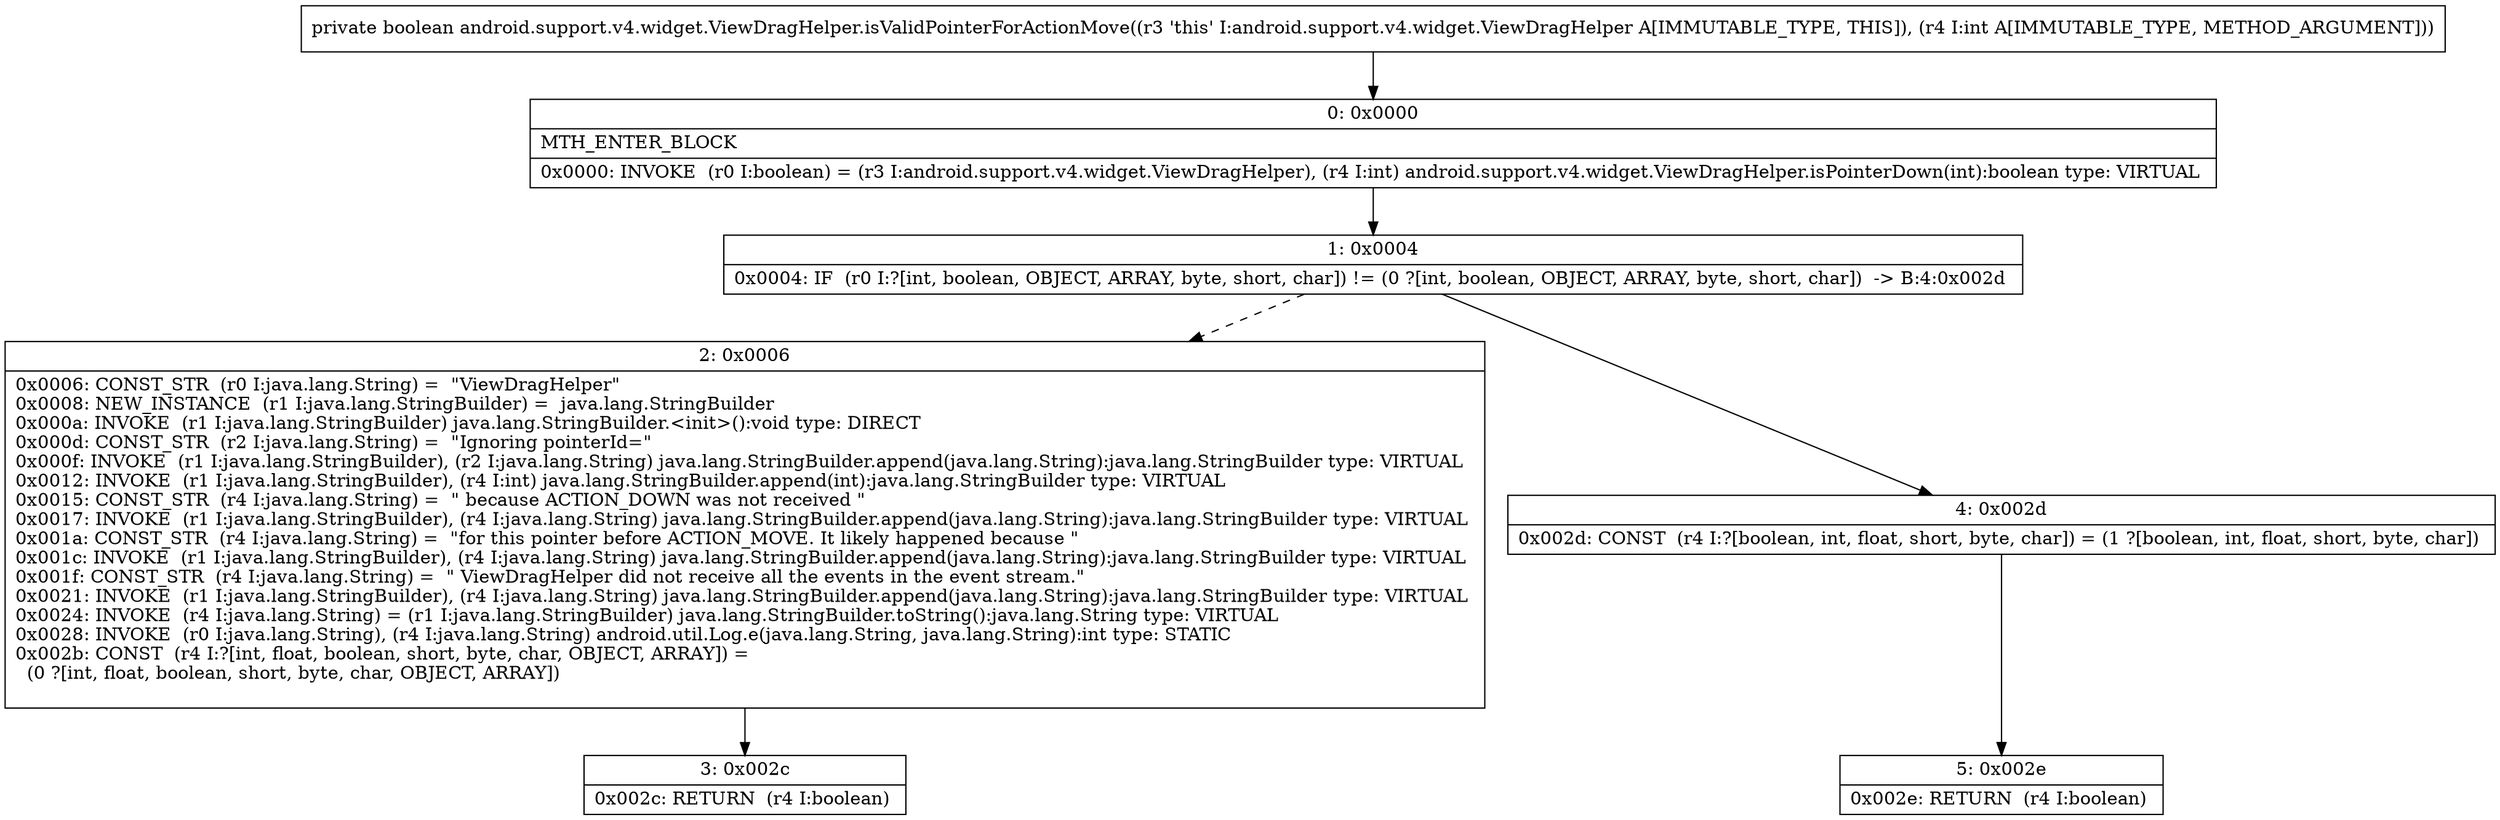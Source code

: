 digraph "CFG forandroid.support.v4.widget.ViewDragHelper.isValidPointerForActionMove(I)Z" {
Node_0 [shape=record,label="{0\:\ 0x0000|MTH_ENTER_BLOCK\l|0x0000: INVOKE  (r0 I:boolean) = (r3 I:android.support.v4.widget.ViewDragHelper), (r4 I:int) android.support.v4.widget.ViewDragHelper.isPointerDown(int):boolean type: VIRTUAL \l}"];
Node_1 [shape=record,label="{1\:\ 0x0004|0x0004: IF  (r0 I:?[int, boolean, OBJECT, ARRAY, byte, short, char]) != (0 ?[int, boolean, OBJECT, ARRAY, byte, short, char])  \-\> B:4:0x002d \l}"];
Node_2 [shape=record,label="{2\:\ 0x0006|0x0006: CONST_STR  (r0 I:java.lang.String) =  \"ViewDragHelper\" \l0x0008: NEW_INSTANCE  (r1 I:java.lang.StringBuilder) =  java.lang.StringBuilder \l0x000a: INVOKE  (r1 I:java.lang.StringBuilder) java.lang.StringBuilder.\<init\>():void type: DIRECT \l0x000d: CONST_STR  (r2 I:java.lang.String) =  \"Ignoring pointerId=\" \l0x000f: INVOKE  (r1 I:java.lang.StringBuilder), (r2 I:java.lang.String) java.lang.StringBuilder.append(java.lang.String):java.lang.StringBuilder type: VIRTUAL \l0x0012: INVOKE  (r1 I:java.lang.StringBuilder), (r4 I:int) java.lang.StringBuilder.append(int):java.lang.StringBuilder type: VIRTUAL \l0x0015: CONST_STR  (r4 I:java.lang.String) =  \" because ACTION_DOWN was not received \" \l0x0017: INVOKE  (r1 I:java.lang.StringBuilder), (r4 I:java.lang.String) java.lang.StringBuilder.append(java.lang.String):java.lang.StringBuilder type: VIRTUAL \l0x001a: CONST_STR  (r4 I:java.lang.String) =  \"for this pointer before ACTION_MOVE. It likely happened because \" \l0x001c: INVOKE  (r1 I:java.lang.StringBuilder), (r4 I:java.lang.String) java.lang.StringBuilder.append(java.lang.String):java.lang.StringBuilder type: VIRTUAL \l0x001f: CONST_STR  (r4 I:java.lang.String) =  \" ViewDragHelper did not receive all the events in the event stream.\" \l0x0021: INVOKE  (r1 I:java.lang.StringBuilder), (r4 I:java.lang.String) java.lang.StringBuilder.append(java.lang.String):java.lang.StringBuilder type: VIRTUAL \l0x0024: INVOKE  (r4 I:java.lang.String) = (r1 I:java.lang.StringBuilder) java.lang.StringBuilder.toString():java.lang.String type: VIRTUAL \l0x0028: INVOKE  (r0 I:java.lang.String), (r4 I:java.lang.String) android.util.Log.e(java.lang.String, java.lang.String):int type: STATIC \l0x002b: CONST  (r4 I:?[int, float, boolean, short, byte, char, OBJECT, ARRAY]) = \l  (0 ?[int, float, boolean, short, byte, char, OBJECT, ARRAY])\l \l}"];
Node_3 [shape=record,label="{3\:\ 0x002c|0x002c: RETURN  (r4 I:boolean) \l}"];
Node_4 [shape=record,label="{4\:\ 0x002d|0x002d: CONST  (r4 I:?[boolean, int, float, short, byte, char]) = (1 ?[boolean, int, float, short, byte, char]) \l}"];
Node_5 [shape=record,label="{5\:\ 0x002e|0x002e: RETURN  (r4 I:boolean) \l}"];
MethodNode[shape=record,label="{private boolean android.support.v4.widget.ViewDragHelper.isValidPointerForActionMove((r3 'this' I:android.support.v4.widget.ViewDragHelper A[IMMUTABLE_TYPE, THIS]), (r4 I:int A[IMMUTABLE_TYPE, METHOD_ARGUMENT])) }"];
MethodNode -> Node_0;
Node_0 -> Node_1;
Node_1 -> Node_2[style=dashed];
Node_1 -> Node_4;
Node_2 -> Node_3;
Node_4 -> Node_5;
}

